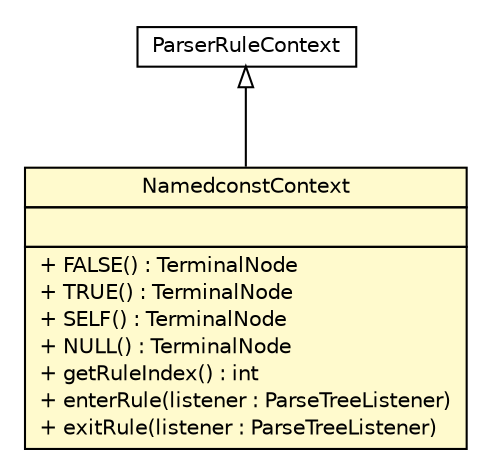 #!/usr/local/bin/dot
#
# Class diagram 
# Generated by UMLGraph version R5_6 (http://www.umlgraph.org/)
#

digraph G {
	edge [fontname="Helvetica",fontsize=10,labelfontname="Helvetica",labelfontsize=10];
	node [fontname="Helvetica",fontsize=10,shape=plaintext];
	nodesep=0.25;
	ranksep=0.5;
	// model.programs.parsing.AsteroidsParserParser.NamedconstContext
	c5702 [label=<<table title="model.programs.parsing.AsteroidsParserParser.NamedconstContext" border="0" cellborder="1" cellspacing="0" cellpadding="2" port="p" bgcolor="lemonChiffon" href="./AsteroidsParserParser.NamedconstContext.html">
		<tr><td><table border="0" cellspacing="0" cellpadding="1">
<tr><td align="center" balign="center"> NamedconstContext </td></tr>
		</table></td></tr>
		<tr><td><table border="0" cellspacing="0" cellpadding="1">
<tr><td align="left" balign="left">  </td></tr>
		</table></td></tr>
		<tr><td><table border="0" cellspacing="0" cellpadding="1">
<tr><td align="left" balign="left"> + FALSE() : TerminalNode </td></tr>
<tr><td align="left" balign="left"> + TRUE() : TerminalNode </td></tr>
<tr><td align="left" balign="left"> + SELF() : TerminalNode </td></tr>
<tr><td align="left" balign="left"> + NULL() : TerminalNode </td></tr>
<tr><td align="left" balign="left"> + getRuleIndex() : int </td></tr>
<tr><td align="left" balign="left"> + enterRule(listener : ParseTreeListener) </td></tr>
<tr><td align="left" balign="left"> + exitRule(listener : ParseTreeListener) </td></tr>
		</table></td></tr>
		</table>>, URL="./AsteroidsParserParser.NamedconstContext.html", fontname="Helvetica", fontcolor="black", fontsize=10.0];
	//model.programs.parsing.AsteroidsParserParser.NamedconstContext extends ParserRuleContext
	c5783:p -> c5702:p [dir=back,arrowtail=empty];
	// ParserRuleContext
	c5783[label=<<table title="ParserRuleContext" border="0" cellborder="1" cellspacing="0" cellpadding="2" port="p" href="http://java.sun.com/j2se/1.4.2/docs/api//ParserRuleContext.html">
		<tr><td><table border="0" cellspacing="0" cellpadding="1">
<tr><td align="center" balign="center"> ParserRuleContext </td></tr>
		</table></td></tr>
		</table>>, fontname="Helvetica", fontcolor="black", fontsize=10.0];
}

